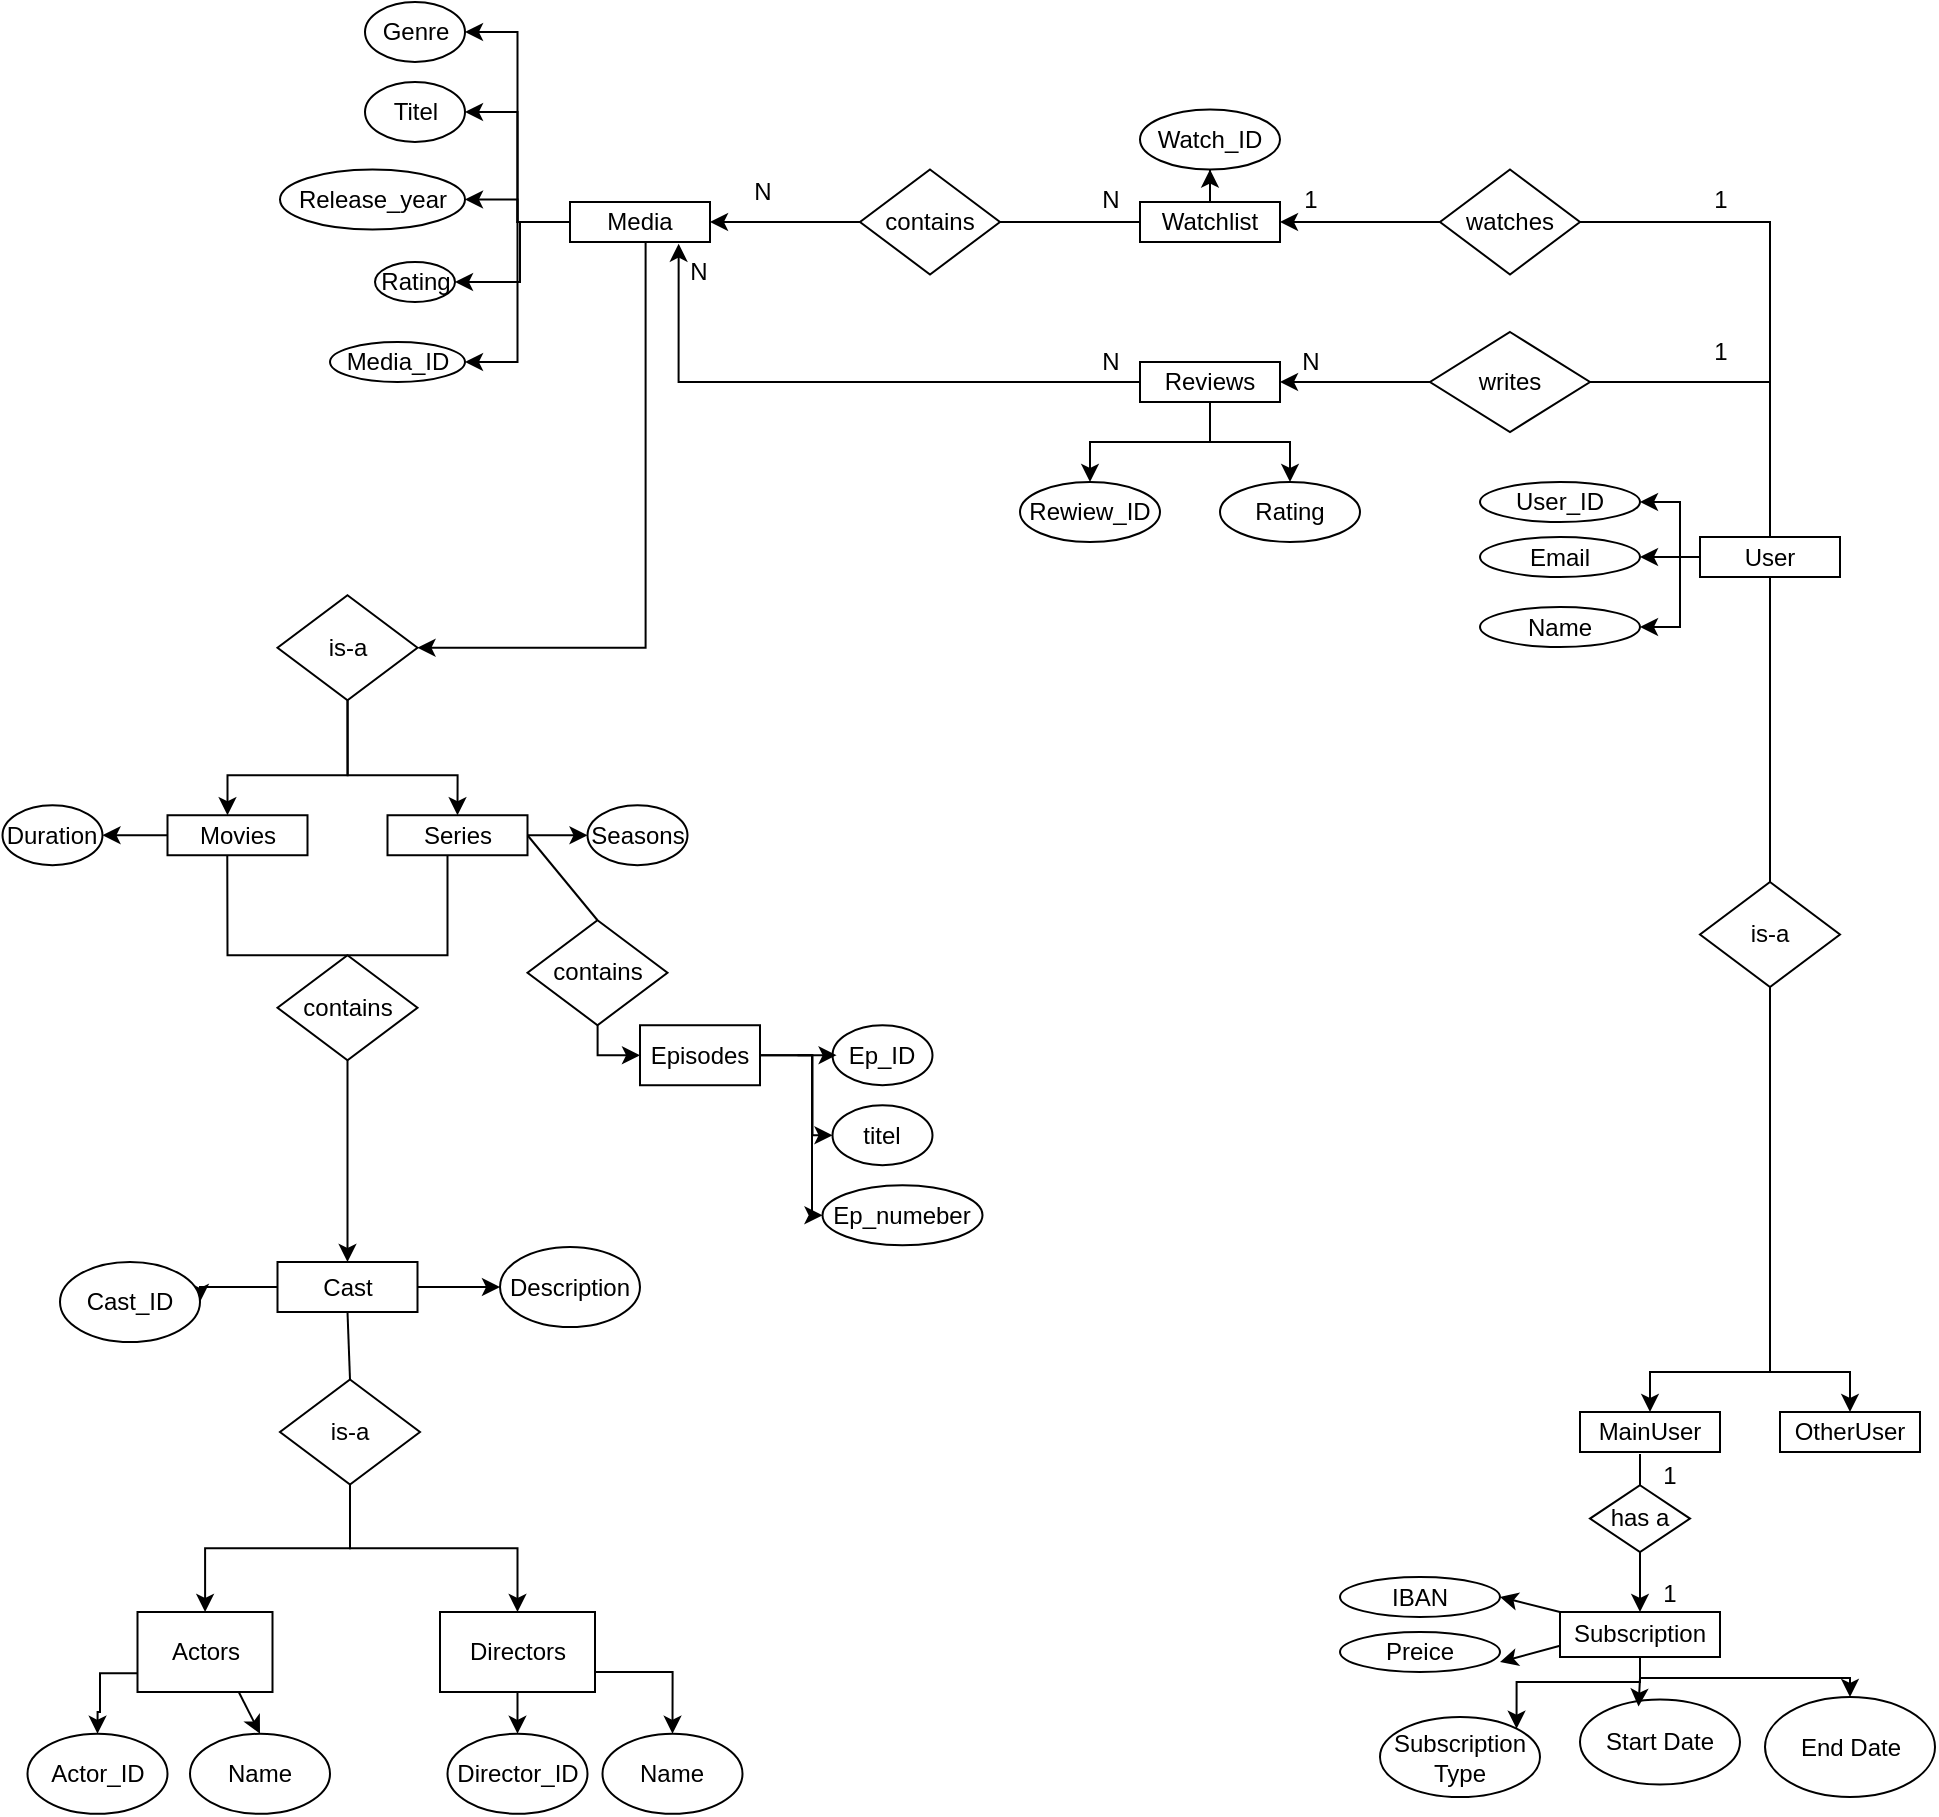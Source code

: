 <mxfile version="24.8.2">
  <diagram id="R2lEEEUBdFMjLlhIrx00" name="Page-1">
    <mxGraphModel dx="1307" dy="350" grid="1" gridSize="10" guides="1" tooltips="1" connect="1" arrows="1" fold="1" page="1" pageScale="1" pageWidth="850" pageHeight="1100" math="0" shadow="0" extFonts="Permanent Marker^https://fonts.googleapis.com/css?family=Permanent+Marker">
      <root>
        <mxCell id="0" />
        <mxCell id="1" parent="0" />
        <mxCell id="ododw7PFCaRmxLRYY1u6-10" style="edgeStyle=orthogonalEdgeStyle;rounded=0;orthogonalLoop=1;jettySize=auto;html=1;exitX=0.54;exitY=1.007;exitDx=0;exitDy=0;entryX=1;entryY=0.5;entryDx=0;entryDy=0;exitPerimeter=0;" parent="1" source="ododw7PFCaRmxLRYY1u6-1" target="ododw7PFCaRmxLRYY1u6-3" edge="1">
          <mxGeometry relative="1" as="geometry">
            <mxPoint x="199.931" y="130.069" as="targetPoint" />
            <Array as="points">
              <mxPoint x="203" y="333" />
            </Array>
          </mxGeometry>
        </mxCell>
        <mxCell id="ododw7PFCaRmxLRYY1u6-12" style="edgeStyle=orthogonalEdgeStyle;rounded=0;orthogonalLoop=1;jettySize=auto;html=1;entryX=1;entryY=0.5;entryDx=0;entryDy=0;" parent="1" source="ododw7PFCaRmxLRYY1u6-1" target="ododw7PFCaRmxLRYY1u6-11" edge="1">
          <mxGeometry relative="1" as="geometry" />
        </mxCell>
        <mxCell id="4snv_okNcYrmUUYU0laY-4" style="edgeStyle=orthogonalEdgeStyle;rounded=0;orthogonalLoop=1;jettySize=auto;html=1;entryX=1;entryY=0.5;entryDx=0;entryDy=0;" parent="1" source="ododw7PFCaRmxLRYY1u6-1" target="4snv_okNcYrmUUYU0laY-1" edge="1">
          <mxGeometry relative="1" as="geometry" />
        </mxCell>
        <mxCell id="4snv_okNcYrmUUYU0laY-5" style="edgeStyle=orthogonalEdgeStyle;rounded=0;orthogonalLoop=1;jettySize=auto;html=1;entryX=1;entryY=0.5;entryDx=0;entryDy=0;" parent="1" source="ododw7PFCaRmxLRYY1u6-1" target="4snv_okNcYrmUUYU0laY-2" edge="1">
          <mxGeometry relative="1" as="geometry" />
        </mxCell>
        <mxCell id="4snv_okNcYrmUUYU0laY-6" style="edgeStyle=orthogonalEdgeStyle;rounded=0;orthogonalLoop=1;jettySize=auto;html=1;entryX=1;entryY=0.5;entryDx=0;entryDy=0;" parent="1" source="ododw7PFCaRmxLRYY1u6-1" target="4snv_okNcYrmUUYU0laY-3" edge="1">
          <mxGeometry relative="1" as="geometry">
            <Array as="points">
              <mxPoint x="140" y="120" />
              <mxPoint x="140" y="150" />
            </Array>
          </mxGeometry>
        </mxCell>
        <mxCell id="hUXYa30MEbC2z9Zw8lrh-1" style="edgeStyle=orthogonalEdgeStyle;rounded=0;orthogonalLoop=1;jettySize=auto;html=1;entryX=1;entryY=0.5;entryDx=0;entryDy=0;" parent="1" source="ododw7PFCaRmxLRYY1u6-1" target="ododw7PFCaRmxLRYY1u6-14" edge="1">
          <mxGeometry relative="1" as="geometry" />
        </mxCell>
        <mxCell id="ododw7PFCaRmxLRYY1u6-1" value="Media" style="rounded=0;whiteSpace=wrap;html=1;" parent="1" vertex="1">
          <mxGeometry x="165" y="110" width="70" height="20" as="geometry" />
        </mxCell>
        <mxCell id="hUXYa30MEbC2z9Zw8lrh-3" style="edgeStyle=orthogonalEdgeStyle;rounded=0;orthogonalLoop=1;jettySize=auto;html=1;entryX=1;entryY=0.5;entryDx=0;entryDy=0;" parent="1" source="ododw7PFCaRmxLRYY1u6-2" target="hUXYa30MEbC2z9Zw8lrh-2" edge="1">
          <mxGeometry relative="1" as="geometry" />
        </mxCell>
        <mxCell id="ododw7PFCaRmxLRYY1u6-2" value="Movies" style="rounded=0;whiteSpace=wrap;html=1;" parent="1" vertex="1">
          <mxGeometry x="-36.25" y="416.62" width="70" height="20" as="geometry" />
        </mxCell>
        <mxCell id="ododw7PFCaRmxLRYY1u6-5" style="edgeStyle=orthogonalEdgeStyle;rounded=0;orthogonalLoop=1;jettySize=auto;html=1;exitX=0.5;exitY=1;exitDx=0;exitDy=0;" parent="1" source="ododw7PFCaRmxLRYY1u6-3" target="ododw7PFCaRmxLRYY1u6-2" edge="1">
          <mxGeometry relative="1" as="geometry">
            <Array as="points">
              <mxPoint x="53.75" y="396.62" />
              <mxPoint x="-6.25" y="396.62" />
            </Array>
          </mxGeometry>
        </mxCell>
        <mxCell id="ododw7PFCaRmxLRYY1u6-8" style="edgeStyle=orthogonalEdgeStyle;rounded=0;orthogonalLoop=1;jettySize=auto;html=1;entryX=0.5;entryY=0;entryDx=0;entryDy=0;" parent="1" source="ododw7PFCaRmxLRYY1u6-3" target="ododw7PFCaRmxLRYY1u6-6" edge="1">
          <mxGeometry relative="1" as="geometry">
            <Array as="points">
              <mxPoint x="53.75" y="396.62" />
              <mxPoint x="108.75" y="396.62" />
            </Array>
          </mxGeometry>
        </mxCell>
        <mxCell id="ododw7PFCaRmxLRYY1u6-3" value="is-a" style="rhombus;whiteSpace=wrap;html=1;" parent="1" vertex="1">
          <mxGeometry x="18.75" y="306.62" width="70" height="52.5" as="geometry" />
        </mxCell>
        <mxCell id="ododw7PFCaRmxLRYY1u6-25" style="edgeStyle=orthogonalEdgeStyle;rounded=0;orthogonalLoop=1;jettySize=auto;html=1;entryX=0;entryY=0.5;entryDx=0;entryDy=0;" parent="1" source="ododw7PFCaRmxLRYY1u6-6" target="ododw7PFCaRmxLRYY1u6-21" edge="1">
          <mxGeometry relative="1" as="geometry" />
        </mxCell>
        <mxCell id="ododw7PFCaRmxLRYY1u6-6" value="Series" style="rounded=0;whiteSpace=wrap;html=1;" parent="1" vertex="1">
          <mxGeometry x="73.75" y="416.62" width="70" height="20" as="geometry" />
        </mxCell>
        <mxCell id="ododw7PFCaRmxLRYY1u6-11" value="Genre" style="ellipse;whiteSpace=wrap;html=1;" parent="1" vertex="1">
          <mxGeometry x="62.5" y="10" width="50" height="30" as="geometry" />
        </mxCell>
        <mxCell id="ododw7PFCaRmxLRYY1u6-14" value="Media_ID" style="ellipse;whiteSpace=wrap;html=1;" parent="1" vertex="1">
          <mxGeometry x="45" y="180" width="67.5" height="20" as="geometry" />
        </mxCell>
        <mxCell id="ododw7PFCaRmxLRYY1u6-21" value="Seasons" style="ellipse;whiteSpace=wrap;html=1;" parent="1" vertex="1">
          <mxGeometry x="173.75" y="411.62" width="50" height="30" as="geometry" />
        </mxCell>
        <mxCell id="xL0sxVGsgrSIJqUNKnKU-6" style="edgeStyle=orthogonalEdgeStyle;rounded=0;orthogonalLoop=1;jettySize=auto;html=1;entryX=0;entryY=0.5;entryDx=0;entryDy=0;" parent="1" target="xL0sxVGsgrSIJqUNKnKU-3" edge="1">
          <mxGeometry relative="1" as="geometry">
            <Array as="points">
              <mxPoint x="286.25" y="536.62" />
              <mxPoint x="286.25" y="576.62" />
            </Array>
            <mxPoint x="278.75" y="536.6" as="sourcePoint" />
          </mxGeometry>
        </mxCell>
        <mxCell id="xL0sxVGsgrSIJqUNKnKU-7" style="edgeStyle=orthogonalEdgeStyle;rounded=0;orthogonalLoop=1;jettySize=auto;html=1;entryX=0;entryY=0.5;entryDx=0;entryDy=0;exitX=1;exitY=0.5;exitDx=0;exitDy=0;" parent="1" source="7Or1WgBIj-IJ1wdiWkvj-67" target="xL0sxVGsgrSIJqUNKnKU-4" edge="1">
          <mxGeometry relative="1" as="geometry">
            <Array as="points">
              <mxPoint x="286" y="537" />
              <mxPoint x="286" y="617" />
            </Array>
            <mxPoint x="278.75" y="536.6" as="sourcePoint" />
          </mxGeometry>
        </mxCell>
        <mxCell id="ododw7PFCaRmxLRYY1u6-28" value="contains" style="rhombus;whiteSpace=wrap;html=1;" parent="1" vertex="1">
          <mxGeometry x="18.75" y="486.62" width="70" height="52.5" as="geometry" />
        </mxCell>
        <mxCell id="ododw7PFCaRmxLRYY1u6-31" value="" style="endArrow=none;html=1;rounded=0;entryX=0.427;entryY=1.006;entryDx=0;entryDy=0;entryPerimeter=0;exitX=0.5;exitY=0;exitDx=0;exitDy=0;" parent="1" source="ododw7PFCaRmxLRYY1u6-28" target="ododw7PFCaRmxLRYY1u6-2" edge="1">
          <mxGeometry width="50" height="50" relative="1" as="geometry">
            <mxPoint x="73.75" y="536.62" as="sourcePoint" />
            <mxPoint x="103.75" y="486.62" as="targetPoint" />
            <Array as="points">
              <mxPoint x="-6.25" y="486.62" />
            </Array>
          </mxGeometry>
        </mxCell>
        <mxCell id="ododw7PFCaRmxLRYY1u6-32" value="" style="endArrow=none;html=1;rounded=0;" parent="1" edge="1">
          <mxGeometry width="50" height="50" relative="1" as="geometry">
            <mxPoint x="53.75" y="486.62" as="sourcePoint" />
            <mxPoint x="103.75" y="436.62" as="targetPoint" />
            <Array as="points">
              <mxPoint x="103.75" y="486.62" />
            </Array>
          </mxGeometry>
        </mxCell>
        <mxCell id="ododw7PFCaRmxLRYY1u6-79" style="edgeStyle=orthogonalEdgeStyle;rounded=0;orthogonalLoop=1;jettySize=auto;html=1;entryX=0.5;entryY=1;entryDx=0;entryDy=0;" parent="1" source="ododw7PFCaRmxLRYY1u6-40" target="ododw7PFCaRmxLRYY1u6-77" edge="1">
          <mxGeometry relative="1" as="geometry" />
        </mxCell>
        <mxCell id="ododw7PFCaRmxLRYY1u6-40" value="Watchlist" style="rounded=0;whiteSpace=wrap;html=1;" parent="1" vertex="1">
          <mxGeometry x="450" y="110" width="70" height="20" as="geometry" />
        </mxCell>
        <mxCell id="ododw7PFCaRmxLRYY1u6-43" style="edgeStyle=orthogonalEdgeStyle;rounded=0;orthogonalLoop=1;jettySize=auto;html=1;entryX=1;entryY=0.5;entryDx=0;entryDy=0;" parent="1" source="ododw7PFCaRmxLRYY1u6-41" target="ododw7PFCaRmxLRYY1u6-1" edge="1">
          <mxGeometry relative="1" as="geometry" />
        </mxCell>
        <mxCell id="ododw7PFCaRmxLRYY1u6-41" value="contains" style="rhombus;whiteSpace=wrap;html=1;" parent="1" vertex="1">
          <mxGeometry x="310" y="93.75" width="70" height="52.5" as="geometry" />
        </mxCell>
        <mxCell id="ododw7PFCaRmxLRYY1u6-42" value="" style="endArrow=none;html=1;rounded=0;entryX=0;entryY=0.5;entryDx=0;entryDy=0;exitX=1;exitY=0.5;exitDx=0;exitDy=0;" parent="1" source="ododw7PFCaRmxLRYY1u6-41" target="ododw7PFCaRmxLRYY1u6-40" edge="1">
          <mxGeometry width="50" height="50" relative="1" as="geometry">
            <mxPoint x="390" y="210" as="sourcePoint" />
            <mxPoint x="440" y="160" as="targetPoint" />
          </mxGeometry>
        </mxCell>
        <mxCell id="ododw7PFCaRmxLRYY1u6-69" style="edgeStyle=orthogonalEdgeStyle;rounded=0;orthogonalLoop=1;jettySize=auto;html=1;entryX=1;entryY=0.5;entryDx=0;entryDy=0;" parent="1" source="ododw7PFCaRmxLRYY1u6-45" target="ododw7PFCaRmxLRYY1u6-40" edge="1">
          <mxGeometry relative="1" as="geometry" />
        </mxCell>
        <mxCell id="ododw7PFCaRmxLRYY1u6-45" value="watches" style="rhombus;whiteSpace=wrap;html=1;" parent="1" vertex="1">
          <mxGeometry x="600" y="93.75" width="70" height="52.5" as="geometry" />
        </mxCell>
        <mxCell id="ododw7PFCaRmxLRYY1u6-51" value="IBAN" style="ellipse;whiteSpace=wrap;html=1;" parent="1" vertex="1">
          <mxGeometry x="550" y="797.5" width="80" height="20" as="geometry" />
        </mxCell>
        <mxCell id="ododw7PFCaRmxLRYY1u6-52" value="Preice" style="ellipse;whiteSpace=wrap;html=1;" parent="1" vertex="1">
          <mxGeometry x="550" y="825" width="80" height="20" as="geometry" />
        </mxCell>
        <mxCell id="ododw7PFCaRmxLRYY1u6-74" style="edgeStyle=orthogonalEdgeStyle;rounded=0;orthogonalLoop=1;jettySize=auto;html=1;entryX=1;entryY=0.5;entryDx=0;entryDy=0;" parent="1" source="ododw7PFCaRmxLRYY1u6-58" target="ododw7PFCaRmxLRYY1u6-71" edge="1">
          <mxGeometry relative="1" as="geometry">
            <Array as="points">
              <mxPoint x="720" y="288" />
              <mxPoint x="720" y="260" />
            </Array>
          </mxGeometry>
        </mxCell>
        <mxCell id="ododw7PFCaRmxLRYY1u6-75" style="edgeStyle=orthogonalEdgeStyle;rounded=0;orthogonalLoop=1;jettySize=auto;html=1;entryX=1;entryY=0.5;entryDx=0;entryDy=0;" parent="1" source="ododw7PFCaRmxLRYY1u6-58" target="ododw7PFCaRmxLRYY1u6-72" edge="1">
          <mxGeometry relative="1" as="geometry" />
        </mxCell>
        <mxCell id="4snv_okNcYrmUUYU0laY-9" style="edgeStyle=orthogonalEdgeStyle;rounded=0;orthogonalLoop=1;jettySize=auto;html=1;entryX=1;entryY=0.5;entryDx=0;entryDy=0;" parent="1" source="ododw7PFCaRmxLRYY1u6-58" target="4snv_okNcYrmUUYU0laY-8" edge="1">
          <mxGeometry relative="1" as="geometry">
            <Array as="points">
              <mxPoint x="720" y="288" />
              <mxPoint x="720" y="322" />
            </Array>
          </mxGeometry>
        </mxCell>
        <mxCell id="ododw7PFCaRmxLRYY1u6-58" value="User" style="rounded=0;whiteSpace=wrap;html=1;" parent="1" vertex="1">
          <mxGeometry x="730" y="277.5" width="70" height="20" as="geometry" />
        </mxCell>
        <mxCell id="ododw7PFCaRmxLRYY1u6-66" style="edgeStyle=orthogonalEdgeStyle;rounded=0;orthogonalLoop=1;jettySize=auto;html=1;entryX=0.5;entryY=0;entryDx=0;entryDy=0;" parent="1" source="ododw7PFCaRmxLRYY1u6-60" target="ododw7PFCaRmxLRYY1u6-62" edge="1">
          <mxGeometry relative="1" as="geometry">
            <Array as="points">
              <mxPoint x="765" y="695" />
              <mxPoint x="705" y="695" />
            </Array>
          </mxGeometry>
        </mxCell>
        <mxCell id="ododw7PFCaRmxLRYY1u6-67" style="edgeStyle=orthogonalEdgeStyle;rounded=0;orthogonalLoop=1;jettySize=auto;html=1;entryX=0.5;entryY=0;entryDx=0;entryDy=0;" parent="1" source="ododw7PFCaRmxLRYY1u6-60" target="ododw7PFCaRmxLRYY1u6-63" edge="1">
          <mxGeometry relative="1" as="geometry">
            <Array as="points">
              <mxPoint x="765" y="695" />
              <mxPoint x="805" y="695" />
            </Array>
          </mxGeometry>
        </mxCell>
        <mxCell id="ododw7PFCaRmxLRYY1u6-60" value="is-a" style="rhombus;whiteSpace=wrap;html=1;" parent="1" vertex="1">
          <mxGeometry x="730" y="450" width="70" height="52.5" as="geometry" />
        </mxCell>
        <mxCell id="ododw7PFCaRmxLRYY1u6-62" value="MainUser" style="rounded=0;whiteSpace=wrap;html=1;" parent="1" vertex="1">
          <mxGeometry x="670" y="715" width="70" height="20" as="geometry" />
        </mxCell>
        <mxCell id="ododw7PFCaRmxLRYY1u6-63" value="OtherUser" style="rounded=0;whiteSpace=wrap;html=1;" parent="1" vertex="1">
          <mxGeometry x="770" y="715" width="70" height="20" as="geometry" />
        </mxCell>
        <mxCell id="ododw7PFCaRmxLRYY1u6-65" value="" style="endArrow=none;html=1;rounded=0;entryX=0.5;entryY=1;entryDx=0;entryDy=0;exitX=0.5;exitY=0;exitDx=0;exitDy=0;" parent="1" source="ododw7PFCaRmxLRYY1u6-60" target="ododw7PFCaRmxLRYY1u6-58" edge="1">
          <mxGeometry width="50" height="50" relative="1" as="geometry">
            <mxPoint x="740" y="635" as="sourcePoint" />
            <mxPoint x="790" y="585" as="targetPoint" />
          </mxGeometry>
        </mxCell>
        <mxCell id="ododw7PFCaRmxLRYY1u6-68" value="" style="endArrow=none;html=1;rounded=0;entryX=0.5;entryY=0;entryDx=0;entryDy=0;exitX=1;exitY=0.5;exitDx=0;exitDy=0;edgeStyle=orthogonalEdgeStyle;" parent="1" source="ododw7PFCaRmxLRYY1u6-45" target="ododw7PFCaRmxLRYY1u6-58" edge="1">
          <mxGeometry width="50" height="50" relative="1" as="geometry">
            <mxPoint x="680" y="170" as="sourcePoint" />
            <mxPoint x="730" y="120" as="targetPoint" />
          </mxGeometry>
        </mxCell>
        <mxCell id="ododw7PFCaRmxLRYY1u6-71" value="User_ID" style="ellipse;whiteSpace=wrap;html=1;" parent="1" vertex="1">
          <mxGeometry x="620" y="250" width="80" height="20" as="geometry" />
        </mxCell>
        <mxCell id="ododw7PFCaRmxLRYY1u6-72" value="Email" style="ellipse;whiteSpace=wrap;html=1;" parent="1" vertex="1">
          <mxGeometry x="620" y="277.5" width="80" height="20" as="geometry" />
        </mxCell>
        <mxCell id="ododw7PFCaRmxLRYY1u6-73" value="Subscription&lt;div&gt;Type&lt;/div&gt;" style="ellipse;whiteSpace=wrap;html=1;" parent="1" vertex="1">
          <mxGeometry x="570" y="867.5" width="80" height="40" as="geometry" />
        </mxCell>
        <mxCell id="ododw7PFCaRmxLRYY1u6-77" value="Watch_ID" style="ellipse;whiteSpace=wrap;html=1;" parent="1" vertex="1">
          <mxGeometry x="450" y="63.75" width="70" height="30" as="geometry" />
        </mxCell>
        <mxCell id="ododw7PFCaRmxLRYY1u6-84" style="edgeStyle=orthogonalEdgeStyle;rounded=0;orthogonalLoop=1;jettySize=auto;html=1;entryX=0.776;entryY=1.042;entryDx=0;entryDy=0;entryPerimeter=0;" parent="1" source="ododw7PFCaRmxLRYY1u6-82" target="ododw7PFCaRmxLRYY1u6-1" edge="1">
          <mxGeometry relative="1" as="geometry" />
        </mxCell>
        <mxCell id="ododw7PFCaRmxLRYY1u6-88" style="edgeStyle=orthogonalEdgeStyle;rounded=0;orthogonalLoop=1;jettySize=auto;html=1;entryX=0.5;entryY=0;entryDx=0;entryDy=0;" parent="1" source="ododw7PFCaRmxLRYY1u6-82" target="ododw7PFCaRmxLRYY1u6-86" edge="1">
          <mxGeometry relative="1" as="geometry" />
        </mxCell>
        <mxCell id="ododw7PFCaRmxLRYY1u6-82" value="Reviews" style="rounded=0;whiteSpace=wrap;html=1;" parent="1" vertex="1">
          <mxGeometry x="450" y="190" width="70" height="20" as="geometry" />
        </mxCell>
        <mxCell id="ododw7PFCaRmxLRYY1u6-86" value="Rewiew_ID" style="ellipse;whiteSpace=wrap;html=1;" parent="1" vertex="1">
          <mxGeometry x="390" y="250" width="70" height="30" as="geometry" />
        </mxCell>
        <mxCell id="ododw7PFCaRmxLRYY1u6-87" value="Rating" style="ellipse;whiteSpace=wrap;html=1;" parent="1" vertex="1">
          <mxGeometry x="490" y="250" width="70" height="30" as="geometry" />
        </mxCell>
        <mxCell id="ododw7PFCaRmxLRYY1u6-90" style="edgeStyle=orthogonalEdgeStyle;rounded=0;orthogonalLoop=1;jettySize=auto;html=1;entryX=0.5;entryY=0;entryDx=0;entryDy=0;" parent="1" source="ododw7PFCaRmxLRYY1u6-82" target="ododw7PFCaRmxLRYY1u6-87" edge="1">
          <mxGeometry relative="1" as="geometry" />
        </mxCell>
        <mxCell id="4snv_okNcYrmUUYU0laY-1" value="Titel" style="ellipse;whiteSpace=wrap;html=1;" parent="1" vertex="1">
          <mxGeometry x="62.5" y="50" width="50" height="30" as="geometry" />
        </mxCell>
        <mxCell id="4snv_okNcYrmUUYU0laY-2" value="Release_year" style="ellipse;whiteSpace=wrap;html=1;" parent="1" vertex="1">
          <mxGeometry x="20" y="93.75" width="92.5" height="30" as="geometry" />
        </mxCell>
        <mxCell id="4snv_okNcYrmUUYU0laY-3" value="Rating" style="ellipse;whiteSpace=wrap;html=1;" parent="1" vertex="1">
          <mxGeometry x="67.5" y="140" width="40" height="20" as="geometry" />
        </mxCell>
        <mxCell id="4snv_okNcYrmUUYU0laY-8" value="Name" style="ellipse;whiteSpace=wrap;html=1;" parent="1" vertex="1">
          <mxGeometry x="620" y="312.5" width="80" height="20" as="geometry" />
        </mxCell>
        <mxCell id="xL0sxVGsgrSIJqUNKnKU-1" value="Ep_ID" style="ellipse;whiteSpace=wrap;html=1;" parent="1" vertex="1">
          <mxGeometry x="296.25" y="521.62" width="50" height="30" as="geometry" />
        </mxCell>
        <mxCell id="xL0sxVGsgrSIJqUNKnKU-3" value="titel" style="ellipse;whiteSpace=wrap;html=1;" parent="1" vertex="1">
          <mxGeometry x="296.25" y="561.62" width="50" height="30" as="geometry" />
        </mxCell>
        <mxCell id="xL0sxVGsgrSIJqUNKnKU-4" value="Ep_numeber" style="ellipse;whiteSpace=wrap;html=1;" parent="1" vertex="1">
          <mxGeometry x="291.25" y="601.62" width="80" height="30" as="geometry" />
        </mxCell>
        <mxCell id="xL0sxVGsgrSIJqUNKnKU-5" style="edgeStyle=orthogonalEdgeStyle;rounded=0;orthogonalLoop=1;jettySize=auto;html=1;entryX=0.04;entryY=0.515;entryDx=0;entryDy=0;entryPerimeter=0;exitX=1;exitY=0.5;exitDx=0;exitDy=0;" parent="1" source="7Or1WgBIj-IJ1wdiWkvj-67" target="xL0sxVGsgrSIJqUNKnKU-1" edge="1">
          <mxGeometry relative="1" as="geometry">
            <mxPoint x="278.75" y="536.6" as="sourcePoint" />
          </mxGeometry>
        </mxCell>
        <mxCell id="xL0sxVGsgrSIJqUNKnKU-10" style="edgeStyle=orthogonalEdgeStyle;rounded=0;orthogonalLoop=1;jettySize=auto;html=1;entryX=0;entryY=0.5;entryDx=0;entryDy=0;" parent="1" source="xL0sxVGsgrSIJqUNKnKU-8" target="7Or1WgBIj-IJ1wdiWkvj-67" edge="1">
          <mxGeometry relative="1" as="geometry">
            <Array as="points">
              <mxPoint x="179" y="537" />
            </Array>
            <mxPoint x="228.75" y="536.62" as="targetPoint" />
          </mxGeometry>
        </mxCell>
        <mxCell id="xL0sxVGsgrSIJqUNKnKU-8" value="contains" style="rhombus;whiteSpace=wrap;html=1;" parent="1" vertex="1">
          <mxGeometry x="143.75" y="469.12" width="70" height="52.5" as="geometry" />
        </mxCell>
        <mxCell id="xL0sxVGsgrSIJqUNKnKU-11" value="" style="endArrow=none;html=1;rounded=0;entryX=1;entryY=0.5;entryDx=0;entryDy=0;exitX=0.5;exitY=0;exitDx=0;exitDy=0;" parent="1" source="xL0sxVGsgrSIJqUNKnKU-8" target="ododw7PFCaRmxLRYY1u6-6" edge="1">
          <mxGeometry width="50" height="50" relative="1" as="geometry">
            <mxPoint x="111.25" y="496.62" as="sourcePoint" />
            <mxPoint x="161.25" y="446.62" as="targetPoint" />
          </mxGeometry>
        </mxCell>
        <mxCell id="xL0sxVGsgrSIJqUNKnKU-23" style="edgeStyle=orthogonalEdgeStyle;rounded=0;orthogonalLoop=1;jettySize=auto;html=1;entryX=0;entryY=0.5;entryDx=0;entryDy=0;" parent="1" source="xL0sxVGsgrSIJqUNKnKU-14" target="xL0sxVGsgrSIJqUNKnKU-22" edge="1">
          <mxGeometry relative="1" as="geometry" />
        </mxCell>
        <mxCell id="hUXYa30MEbC2z9Zw8lrh-6" style="edgeStyle=orthogonalEdgeStyle;rounded=0;orthogonalLoop=1;jettySize=auto;html=1;entryX=1;entryY=0.5;entryDx=0;entryDy=0;exitX=0;exitY=0.5;exitDx=0;exitDy=0;" parent="1" target="hUXYa30MEbC2z9Zw8lrh-4" edge="1" source="xL0sxVGsgrSIJqUNKnKU-14">
          <mxGeometry relative="1" as="geometry">
            <mxPoint x="48.75" y="680" as="sourcePoint" />
          </mxGeometry>
        </mxCell>
        <mxCell id="xL0sxVGsgrSIJqUNKnKU-14" value="Cast" style="rounded=0;whiteSpace=wrap;html=1;" parent="1" vertex="1">
          <mxGeometry x="18.75" y="640" width="70" height="25" as="geometry" />
        </mxCell>
        <mxCell id="xL0sxVGsgrSIJqUNKnKU-21" style="edgeStyle=orthogonalEdgeStyle;rounded=0;orthogonalLoop=1;jettySize=auto;html=1;entryX=0.5;entryY=0;entryDx=0;entryDy=0;exitX=0.5;exitY=1;exitDx=0;exitDy=0;" parent="1" source="ododw7PFCaRmxLRYY1u6-28" target="xL0sxVGsgrSIJqUNKnKU-14" edge="1">
          <mxGeometry relative="1" as="geometry">
            <mxPoint x="29.25" y="522.62" as="sourcePoint" />
            <mxPoint x="-45.75" y="586.62" as="targetPoint" />
          </mxGeometry>
        </mxCell>
        <mxCell id="xL0sxVGsgrSIJqUNKnKU-22" value="Description" style="ellipse;whiteSpace=wrap;html=1;" parent="1" vertex="1">
          <mxGeometry x="130" y="632.5" width="70" height="40" as="geometry" />
        </mxCell>
        <mxCell id="hUXYa30MEbC2z9Zw8lrh-2" value="Duration" style="ellipse;whiteSpace=wrap;html=1;" parent="1" vertex="1">
          <mxGeometry x="-118.75" y="411.62" width="50" height="30" as="geometry" />
        </mxCell>
        <mxCell id="hUXYa30MEbC2z9Zw8lrh-4" value="Cast_ID" style="ellipse;whiteSpace=wrap;html=1;" parent="1" vertex="1">
          <mxGeometry x="-90" y="640" width="70" height="40" as="geometry" />
        </mxCell>
        <mxCell id="7Or1WgBIj-IJ1wdiWkvj-1" value="is-a" style="rhombus;whiteSpace=wrap;html=1;" vertex="1" parent="1">
          <mxGeometry x="20" y="698.75" width="70" height="52.5" as="geometry" />
        </mxCell>
        <mxCell id="7Or1WgBIj-IJ1wdiWkvj-3" value="" style="endArrow=none;html=1;rounded=0;entryX=0.5;entryY=1;entryDx=0;entryDy=0;exitX=0.5;exitY=0;exitDx=0;exitDy=0;" edge="1" parent="1" source="7Or1WgBIj-IJ1wdiWkvj-1" target="xL0sxVGsgrSIJqUNKnKU-14">
          <mxGeometry width="50" height="50" relative="1" as="geometry">
            <mxPoint x="128.75" y="755" as="sourcePoint" />
            <mxPoint x="178.75" y="705" as="targetPoint" />
          </mxGeometry>
        </mxCell>
        <mxCell id="7Or1WgBIj-IJ1wdiWkvj-4" value="" style="endArrow=classic;html=1;rounded=0;exitX=0.5;exitY=1;exitDx=0;exitDy=0;edgeStyle=orthogonalEdgeStyle;" edge="1" parent="1" source="7Or1WgBIj-IJ1wdiWkvj-1" target="7Or1WgBIj-IJ1wdiWkvj-15">
          <mxGeometry width="50" height="50" relative="1" as="geometry">
            <mxPoint x="128.75" y="755" as="sourcePoint" />
            <mxPoint x="51.25" y="815" as="targetPoint" />
          </mxGeometry>
        </mxCell>
        <mxCell id="7Or1WgBIj-IJ1wdiWkvj-5" value="" style="endArrow=classic;html=1;rounded=0;exitX=0.5;exitY=1;exitDx=0;exitDy=0;edgeStyle=orthogonalEdgeStyle;" edge="1" parent="1" source="7Or1WgBIj-IJ1wdiWkvj-1" target="7Or1WgBIj-IJ1wdiWkvj-16">
          <mxGeometry width="50" height="50" relative="1" as="geometry">
            <mxPoint x="128.75" y="755" as="sourcePoint" />
            <mxPoint x="136.25" y="815" as="targetPoint" />
          </mxGeometry>
        </mxCell>
        <mxCell id="7Or1WgBIj-IJ1wdiWkvj-6" value="Actor_ID" style="ellipse;whiteSpace=wrap;html=1;" vertex="1" parent="1">
          <mxGeometry x="-106.25" y="875.88" width="70" height="40" as="geometry" />
        </mxCell>
        <mxCell id="7Or1WgBIj-IJ1wdiWkvj-7" value="Director_ID" style="ellipse;whiteSpace=wrap;html=1;" vertex="1" parent="1">
          <mxGeometry x="103.75" y="875.88" width="70" height="40" as="geometry" />
        </mxCell>
        <mxCell id="7Or1WgBIj-IJ1wdiWkvj-8" value="Name" style="ellipse;whiteSpace=wrap;html=1;" vertex="1" parent="1">
          <mxGeometry x="-25" y="875.88" width="70" height="40" as="geometry" />
        </mxCell>
        <mxCell id="7Or1WgBIj-IJ1wdiWkvj-9" value="Name" style="ellipse;whiteSpace=wrap;html=1;" vertex="1" parent="1">
          <mxGeometry x="181.25" y="875.88" width="70" height="40" as="geometry" />
        </mxCell>
        <mxCell id="7Or1WgBIj-IJ1wdiWkvj-10" value="" style="endArrow=classic;html=1;rounded=0;exitX=0.03;exitY=0.765;exitDx=0;exitDy=0;entryX=0.5;entryY=0;entryDx=0;entryDy=0;edgeStyle=orthogonalEdgeStyle;exitPerimeter=0;" edge="1" parent="1" source="7Or1WgBIj-IJ1wdiWkvj-15" target="7Or1WgBIj-IJ1wdiWkvj-6">
          <mxGeometry width="50" height="50" relative="1" as="geometry">
            <mxPoint x="23.25" y="845.08" as="sourcePoint" />
            <mxPoint x="81.25" y="825.88" as="targetPoint" />
            <Array as="points">
              <mxPoint x="-70" y="846" />
              <mxPoint x="-70" y="865" />
              <mxPoint x="-71" y="865" />
            </Array>
          </mxGeometry>
        </mxCell>
        <mxCell id="7Or1WgBIj-IJ1wdiWkvj-11" value="" style="endArrow=classic;html=1;rounded=0;exitX=0.75;exitY=1;exitDx=0;exitDy=0;entryX=0.5;entryY=0;entryDx=0;entryDy=0;" edge="1" parent="1" source="7Or1WgBIj-IJ1wdiWkvj-15" target="7Or1WgBIj-IJ1wdiWkvj-8">
          <mxGeometry width="50" height="50" relative="1" as="geometry">
            <mxPoint x="50.69" y="853.16" as="sourcePoint" />
            <mxPoint x="81.25" y="825.88" as="targetPoint" />
          </mxGeometry>
        </mxCell>
        <mxCell id="7Or1WgBIj-IJ1wdiWkvj-12" value="" style="endArrow=classic;html=1;rounded=0;exitX=0.5;exitY=1;exitDx=0;exitDy=0;entryX=0.5;entryY=0;entryDx=0;entryDy=0;" edge="1" parent="1" source="7Or1WgBIj-IJ1wdiWkvj-16" target="7Or1WgBIj-IJ1wdiWkvj-7">
          <mxGeometry width="50" height="50" relative="1" as="geometry">
            <mxPoint x="138.63" y="853.96" as="sourcePoint" />
            <mxPoint x="81.25" y="825.88" as="targetPoint" />
          </mxGeometry>
        </mxCell>
        <mxCell id="7Or1WgBIj-IJ1wdiWkvj-13" value="" style="endArrow=classic;html=1;rounded=0;entryX=0.5;entryY=0;entryDx=0;entryDy=0;edgeStyle=orthogonalEdgeStyle;exitX=1;exitY=0.75;exitDx=0;exitDy=0;" edge="1" parent="1" source="7Or1WgBIj-IJ1wdiWkvj-16" target="7Or1WgBIj-IJ1wdiWkvj-9">
          <mxGeometry width="50" height="50" relative="1" as="geometry">
            <mxPoint x="168.52" y="845.24" as="sourcePoint" />
            <mxPoint x="81.25" y="825.88" as="targetPoint" />
            <Array as="points">
              <mxPoint x="216.75" y="845" />
            </Array>
          </mxGeometry>
        </mxCell>
        <mxCell id="7Or1WgBIj-IJ1wdiWkvj-15" value="Actors" style="rounded=0;whiteSpace=wrap;html=1;" vertex="1" parent="1">
          <mxGeometry x="-51.25" y="815" width="67.5" height="40" as="geometry" />
        </mxCell>
        <mxCell id="7Or1WgBIj-IJ1wdiWkvj-16" value="Directors" style="rounded=0;whiteSpace=wrap;html=1;" vertex="1" parent="1">
          <mxGeometry x="100" y="815" width="77.5" height="40" as="geometry" />
        </mxCell>
        <mxCell id="7Or1WgBIj-IJ1wdiWkvj-17" value="has a" style="rhombus;whiteSpace=wrap;html=1;" vertex="1" parent="1">
          <mxGeometry x="675" y="751.62" width="50" height="33.38" as="geometry" />
        </mxCell>
        <mxCell id="7Or1WgBIj-IJ1wdiWkvj-18" value="" style="endArrow=none;html=1;rounded=0;exitX=0.5;exitY=0;exitDx=0;exitDy=0;" edge="1" parent="1" source="7Or1WgBIj-IJ1wdiWkvj-17">
          <mxGeometry width="50" height="50" relative="1" as="geometry">
            <mxPoint x="600" y="810" as="sourcePoint" />
            <mxPoint x="700" y="736" as="targetPoint" />
          </mxGeometry>
        </mxCell>
        <mxCell id="7Or1WgBIj-IJ1wdiWkvj-65" style="rounded=0;orthogonalLoop=1;jettySize=auto;html=1;exitX=0;exitY=0.75;exitDx=0;exitDy=0;" edge="1" parent="1" source="7Or1WgBIj-IJ1wdiWkvj-29">
          <mxGeometry relative="1" as="geometry">
            <mxPoint x="630" y="840" as="targetPoint" />
          </mxGeometry>
        </mxCell>
        <mxCell id="7Or1WgBIj-IJ1wdiWkvj-66" style="rounded=0;orthogonalLoop=1;jettySize=auto;html=1;exitX=0;exitY=0;exitDx=0;exitDy=0;entryX=1;entryY=0.5;entryDx=0;entryDy=0;" edge="1" parent="1" source="7Or1WgBIj-IJ1wdiWkvj-29" target="ododw7PFCaRmxLRYY1u6-51">
          <mxGeometry relative="1" as="geometry" />
        </mxCell>
        <mxCell id="7Or1WgBIj-IJ1wdiWkvj-29" value="Subscription" style="rounded=0;whiteSpace=wrap;html=1;" vertex="1" parent="1">
          <mxGeometry x="660" y="815" width="80" height="22.5" as="geometry" />
        </mxCell>
        <mxCell id="7Or1WgBIj-IJ1wdiWkvj-30" value="Start Date" style="ellipse;whiteSpace=wrap;html=1;" vertex="1" parent="1">
          <mxGeometry x="670" y="858.75" width="80" height="42.5" as="geometry" />
        </mxCell>
        <mxCell id="7Or1WgBIj-IJ1wdiWkvj-33" value="End Date" style="ellipse;whiteSpace=wrap;html=1;" vertex="1" parent="1">
          <mxGeometry x="762.5" y="857.5" width="85" height="50" as="geometry" />
        </mxCell>
        <mxCell id="7Or1WgBIj-IJ1wdiWkvj-34" value="" style="endArrow=classic;html=1;rounded=0;entryX=1;entryY=0;entryDx=0;entryDy=0;edgeStyle=orthogonalEdgeStyle;" edge="1" parent="1" target="ododw7PFCaRmxLRYY1u6-73">
          <mxGeometry width="50" height="50" relative="1" as="geometry">
            <mxPoint x="700" y="840" as="sourcePoint" />
            <mxPoint x="660" y="850" as="targetPoint" />
            <Array as="points">
              <mxPoint x="700" y="850" />
              <mxPoint x="638" y="850" />
            </Array>
          </mxGeometry>
        </mxCell>
        <mxCell id="7Or1WgBIj-IJ1wdiWkvj-35" value="" style="endArrow=classic;html=1;rounded=0;exitX=0.5;exitY=1;exitDx=0;exitDy=0;entryX=0.366;entryY=0.083;entryDx=0;entryDy=0;entryPerimeter=0;edgeStyle=orthogonalEdgeStyle;" edge="1" parent="1" source="7Or1WgBIj-IJ1wdiWkvj-29" target="7Or1WgBIj-IJ1wdiWkvj-30">
          <mxGeometry width="50" height="50" relative="1" as="geometry">
            <mxPoint x="610" y="900" as="sourcePoint" />
            <mxPoint x="660" y="850" as="targetPoint" />
          </mxGeometry>
        </mxCell>
        <mxCell id="7Or1WgBIj-IJ1wdiWkvj-36" value="" style="endArrow=classic;html=1;rounded=0;exitX=0.75;exitY=1;exitDx=0;exitDy=0;edgeStyle=orthogonalEdgeStyle;" edge="1" parent="1" source="7Or1WgBIj-IJ1wdiWkvj-29" target="7Or1WgBIj-IJ1wdiWkvj-33">
          <mxGeometry width="50" height="50" relative="1" as="geometry">
            <mxPoint x="610" y="900" as="sourcePoint" />
            <mxPoint x="660" y="850" as="targetPoint" />
            <Array as="points">
              <mxPoint x="700" y="838" />
              <mxPoint x="700" y="848" />
              <mxPoint x="805" y="848" />
            </Array>
          </mxGeometry>
        </mxCell>
        <mxCell id="7Or1WgBIj-IJ1wdiWkvj-37" value="" style="endArrow=classic;html=1;rounded=0;exitX=0.5;exitY=1;exitDx=0;exitDy=0;entryX=0.5;entryY=0;entryDx=0;entryDy=0;" edge="1" parent="1" source="7Or1WgBIj-IJ1wdiWkvj-17" target="7Or1WgBIj-IJ1wdiWkvj-29">
          <mxGeometry width="50" height="50" relative="1" as="geometry">
            <mxPoint x="610" y="900" as="sourcePoint" />
            <mxPoint x="660" y="850" as="targetPoint" />
          </mxGeometry>
        </mxCell>
        <mxCell id="7Or1WgBIj-IJ1wdiWkvj-45" value="writes" style="rhombus;whiteSpace=wrap;html=1;" vertex="1" parent="1">
          <mxGeometry x="595" y="175" width="80" height="50" as="geometry" />
        </mxCell>
        <mxCell id="7Or1WgBIj-IJ1wdiWkvj-46" value="" style="endArrow=none;html=1;rounded=0;exitX=1;exitY=0.5;exitDx=0;exitDy=0;entryX=0.5;entryY=0;entryDx=0;entryDy=0;edgeStyle=orthogonalEdgeStyle;" edge="1" parent="1" source="7Or1WgBIj-IJ1wdiWkvj-45" target="ododw7PFCaRmxLRYY1u6-58">
          <mxGeometry width="50" height="50" relative="1" as="geometry">
            <mxPoint x="540" y="190" as="sourcePoint" />
            <mxPoint x="590" y="140" as="targetPoint" />
          </mxGeometry>
        </mxCell>
        <mxCell id="7Or1WgBIj-IJ1wdiWkvj-47" value="" style="endArrow=classic;html=1;rounded=0;exitX=0;exitY=0.5;exitDx=0;exitDy=0;entryX=1;entryY=0.5;entryDx=0;entryDy=0;" edge="1" parent="1" source="7Or1WgBIj-IJ1wdiWkvj-45" target="ododw7PFCaRmxLRYY1u6-82">
          <mxGeometry width="50" height="50" relative="1" as="geometry">
            <mxPoint x="540" y="190" as="sourcePoint" />
            <mxPoint x="590" y="140" as="targetPoint" />
          </mxGeometry>
        </mxCell>
        <mxCell id="7Or1WgBIj-IJ1wdiWkvj-48" value="N" style="text;html=1;align=center;verticalAlign=middle;resizable=0;points=[];autosize=1;strokeColor=none;fillColor=none;" vertex="1" parent="1">
          <mxGeometry x="213.75" y="130" width="30" height="30" as="geometry" />
        </mxCell>
        <mxCell id="7Or1WgBIj-IJ1wdiWkvj-49" value="N" style="text;html=1;align=center;verticalAlign=middle;resizable=0;points=[];autosize=1;strokeColor=none;fillColor=none;" vertex="1" parent="1">
          <mxGeometry x="520" y="175" width="30" height="30" as="geometry" />
        </mxCell>
        <mxCell id="7Or1WgBIj-IJ1wdiWkvj-50" value="1" style="text;html=1;align=center;verticalAlign=middle;resizable=0;points=[];autosize=1;strokeColor=none;fillColor=none;" vertex="1" parent="1">
          <mxGeometry x="520" y="93.75" width="30" height="30" as="geometry" />
        </mxCell>
        <mxCell id="7Or1WgBIj-IJ1wdiWkvj-51" value="1" style="text;html=1;align=center;verticalAlign=middle;resizable=0;points=[];autosize=1;strokeColor=none;fillColor=none;" vertex="1" parent="1">
          <mxGeometry x="725" y="93.75" width="30" height="30" as="geometry" />
        </mxCell>
        <mxCell id="7Or1WgBIj-IJ1wdiWkvj-52" value="N" style="text;html=1;align=center;verticalAlign=middle;resizable=0;points=[];autosize=1;strokeColor=none;fillColor=none;" vertex="1" parent="1">
          <mxGeometry x="420" y="93.75" width="30" height="30" as="geometry" />
        </mxCell>
        <mxCell id="7Or1WgBIj-IJ1wdiWkvj-53" value="N" style="text;html=1;align=center;verticalAlign=middle;resizable=0;points=[];autosize=1;strokeColor=none;fillColor=none;" vertex="1" parent="1">
          <mxGeometry x="246.25" y="90" width="30" height="30" as="geometry" />
        </mxCell>
        <mxCell id="7Or1WgBIj-IJ1wdiWkvj-54" value="1" style="text;html=1;align=center;verticalAlign=middle;resizable=0;points=[];autosize=1;strokeColor=none;fillColor=none;" vertex="1" parent="1">
          <mxGeometry x="725" y="170" width="30" height="30" as="geometry" />
        </mxCell>
        <mxCell id="7Or1WgBIj-IJ1wdiWkvj-55" value="N" style="text;html=1;align=center;verticalAlign=middle;resizable=0;points=[];autosize=1;strokeColor=none;fillColor=none;" vertex="1" parent="1">
          <mxGeometry x="420" y="175" width="30" height="30" as="geometry" />
        </mxCell>
        <mxCell id="7Or1WgBIj-IJ1wdiWkvj-56" value="1" style="text;html=1;align=center;verticalAlign=middle;whiteSpace=wrap;rounded=0;" vertex="1" parent="1">
          <mxGeometry x="700" y="735" width="30" height="23.38" as="geometry" />
        </mxCell>
        <mxCell id="7Or1WgBIj-IJ1wdiWkvj-57" value="1" style="text;html=1;align=center;verticalAlign=middle;whiteSpace=wrap;rounded=0;" vertex="1" parent="1">
          <mxGeometry x="700" y="794.12" width="30" height="23.38" as="geometry" />
        </mxCell>
        <mxCell id="7Or1WgBIj-IJ1wdiWkvj-67" value="Episodes" style="rounded=0;whiteSpace=wrap;html=1;" vertex="1" parent="1">
          <mxGeometry x="200" y="521.62" width="60" height="30" as="geometry" />
        </mxCell>
      </root>
    </mxGraphModel>
  </diagram>
</mxfile>
